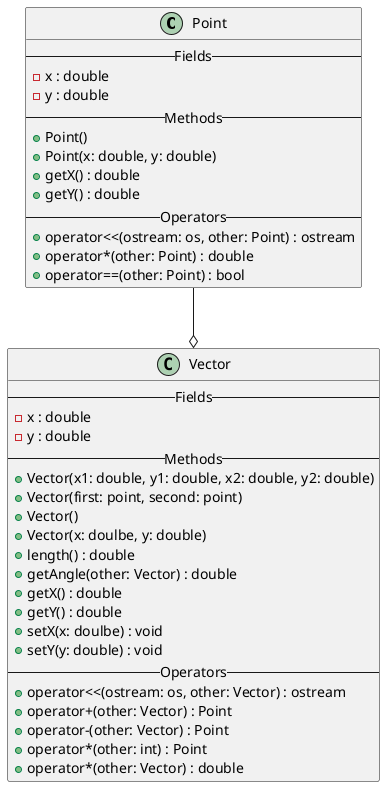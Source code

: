 @startuml Vector

class Point{
    --Fields--
    - x : double
    - y : double
    --Methods--
    + Point()
    + Point(x: double, y: double)
    + getX() : double
    + getY() : double
    --Operators--
    + operator<<(ostream: os, other: Point) : ostream
    + operator*(other: Point) : double
    + operator==(other: Point) : bool
}

class Vector{
    --Fields--
    - x : double
    - y : double
    --Methods--
    + Vector(x1: double, y1: double, x2: double, y2: double)
    + Vector(first: point, second: point)
    + Vector()
    + Vector(x: doulbe, y: double)
    + length() : double
    + getAngle(other: Vector) : double
    + getX() : double
    + getY() : double
    + setX(x: doulbe) : void
    + setY(y: double) : void
    --Operators--
    + operator<<(ostream: os, other: Vector) : ostream
    + operator+(other: Vector) : Point
    + operator-(other: Vector) : Point
    + operator*(other: int) : Point
    + operator*(other: Vector) : double
}

Point --o Vector

@enduml